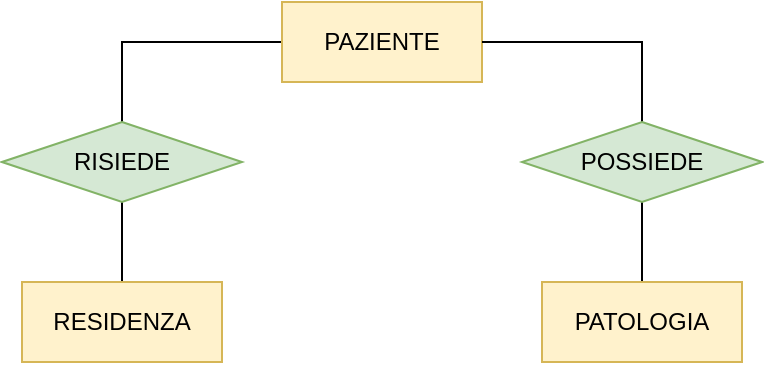 <mxfile version="14.7.2" type="device"><diagram id="nC-phRUHDe8mvxqGZbfk" name="Page-1"><mxGraphModel dx="1038" dy="575" grid="1" gridSize="10" guides="1" tooltips="1" connect="1" arrows="1" fold="1" page="1" pageScale="1" pageWidth="827" pageHeight="1169" math="0" shadow="0"><root><mxCell id="0"/><mxCell id="1" parent="0"/><mxCell id="GX4SikvOGYS8SbWezXIf-55" style="edgeStyle=orthogonalEdgeStyle;rounded=0;orthogonalLoop=1;jettySize=auto;html=1;exitX=0.75;exitY=0;exitDx=0;exitDy=0;endArrow=none;endFill=0;entryX=0.5;entryY=0;entryDx=0;entryDy=0;" parent="1" source="GX4SikvOGYS8SbWezXIf-56" target="GX4SikvOGYS8SbWezXIf-87" edge="1"><mxGeometry relative="1" as="geometry"><mxPoint x="210" y="150" as="targetPoint"/><Array as="points"><mxPoint x="365" y="120"/><mxPoint x="210" y="120"/></Array></mxGeometry></mxCell><mxCell id="GX4SikvOGYS8SbWezXIf-56" value="PAZIENTE" style="whiteSpace=wrap;html=1;align=center;fontSize=12;fillColor=#fff2cc;strokeColor=#d6b656;" parent="1" vertex="1"><mxGeometry x="290" y="100" width="100" height="40" as="geometry"/></mxCell><mxCell id="GX4SikvOGYS8SbWezXIf-82" value="" style="edgeStyle=orthogonalEdgeStyle;rounded=0;orthogonalLoop=1;jettySize=auto;html=1;endArrow=none;endFill=0;" parent="1" source="GX4SikvOGYS8SbWezXIf-84" target="GX4SikvOGYS8SbWezXIf-85" edge="1"><mxGeometry relative="1" as="geometry"/></mxCell><mxCell id="GX4SikvOGYS8SbWezXIf-83" value="" style="edgeStyle=orthogonalEdgeStyle;rounded=0;orthogonalLoop=1;jettySize=auto;html=1;endArrow=none;endFill=0;" parent="1" source="GX4SikvOGYS8SbWezXIf-84" target="GX4SikvOGYS8SbWezXIf-56" edge="1"><mxGeometry relative="1" as="geometry"><Array as="points"><mxPoint x="470" y="120"/></Array></mxGeometry></mxCell><mxCell id="GX4SikvOGYS8SbWezXIf-84" value="POSSIEDE" style="shape=rhombus;perimeter=rhombusPerimeter;whiteSpace=wrap;html=1;align=center;fillColor=#d5e8d4;strokeColor=#82b366;" parent="1" vertex="1"><mxGeometry x="410" y="160" width="120" height="40" as="geometry"/></mxCell><mxCell id="GX4SikvOGYS8SbWezXIf-85" value="PATOLOGIA" style="whiteSpace=wrap;html=1;align=center;fontSize=12;fillColor=#fff2cc;strokeColor=#d6b656;" parent="1" vertex="1"><mxGeometry x="420" y="240" width="100" height="40" as="geometry"/></mxCell><mxCell id="GX4SikvOGYS8SbWezXIf-86" value="" style="edgeStyle=orthogonalEdgeStyle;rounded=0;orthogonalLoop=1;jettySize=auto;html=1;endArrow=none;endFill=0;" parent="1" source="GX4SikvOGYS8SbWezXIf-87" target="GX4SikvOGYS8SbWezXIf-88" edge="1"><mxGeometry relative="1" as="geometry"/></mxCell><mxCell id="GX4SikvOGYS8SbWezXIf-87" value="RISIEDE" style="shape=rhombus;perimeter=rhombusPerimeter;whiteSpace=wrap;html=1;align=center;fillColor=#d5e8d4;strokeColor=#82b366;" parent="1" vertex="1"><mxGeometry x="150" y="160" width="120" height="40" as="geometry"/></mxCell><mxCell id="GX4SikvOGYS8SbWezXIf-88" value="RESIDENZA" style="whiteSpace=wrap;html=1;align=center;fontSize=12;fillColor=#fff2cc;strokeColor=#d6b656;" parent="1" vertex="1"><mxGeometry x="160" y="240" width="100" height="40" as="geometry"/></mxCell></root></mxGraphModel></diagram></mxfile>